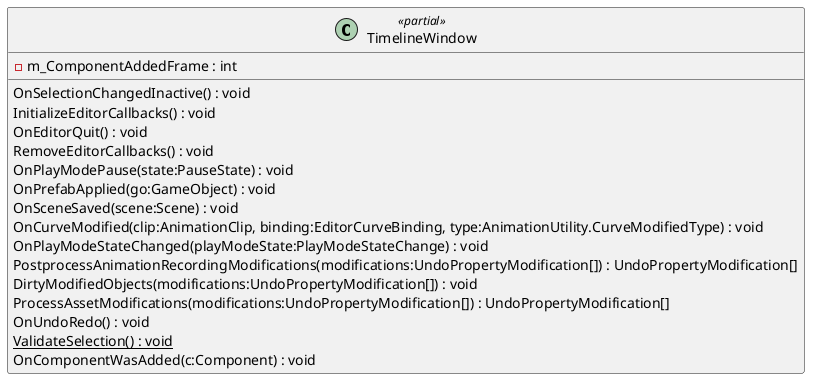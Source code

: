 @startuml
class TimelineWindow <<partial>> {
    - m_ComponentAddedFrame : int
    OnSelectionChangedInactive() : void
    InitializeEditorCallbacks() : void
    OnEditorQuit() : void
    RemoveEditorCallbacks() : void
    OnPlayModePause(state:PauseState) : void
    OnPrefabApplied(go:GameObject) : void
    OnSceneSaved(scene:Scene) : void
    OnCurveModified(clip:AnimationClip, binding:EditorCurveBinding, type:AnimationUtility.CurveModifiedType) : void
    OnPlayModeStateChanged(playModeState:PlayModeStateChange) : void
    PostprocessAnimationRecordingModifications(modifications:UndoPropertyModification[]) : UndoPropertyModification[]
    DirtyModifiedObjects(modifications:UndoPropertyModification[]) : void
    ProcessAssetModifications(modifications:UndoPropertyModification[]) : UndoPropertyModification[]
    OnUndoRedo() : void
    {static} ValidateSelection() : void
    OnComponentWasAdded(c:Component) : void
}
@enduml
